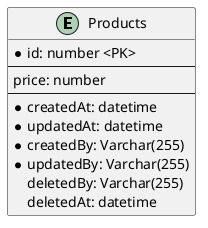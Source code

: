 @startuml Products Schema

entity Products {
    *id: number <PK>
    --
    price: number
    --
    *createdAt: datetime
    *updatedAt: datetime
    *createdBy: Varchar(255)
    *updatedBy: Varchar(255)
    deletedBy: Varchar(255) 
    deletedAt: datetime
}

@enduml